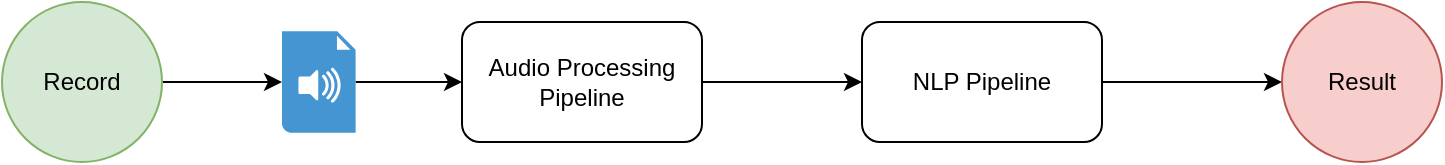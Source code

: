 <mxfile version="13.9.9" type="device"><diagram id="SfugSQEx42W-mHjxDx7F" name="Page-1"><mxGraphModel dx="1086" dy="798" grid="1" gridSize="10" guides="1" tooltips="1" connect="1" arrows="1" fold="1" page="1" pageScale="1" pageWidth="850" pageHeight="1100" math="0" shadow="0"><root><mxCell id="0"/><mxCell id="1" parent="0"/><mxCell id="UHt-d0Um777nKyXGtX6h-3" style="edgeStyle=orthogonalEdgeStyle;rounded=0;orthogonalLoop=1;jettySize=auto;html=1;" edge="1" parent="1" source="UHt-d0Um777nKyXGtX6h-1" target="UHt-d0Um777nKyXGtX6h-2"><mxGeometry relative="1" as="geometry"/></mxCell><mxCell id="UHt-d0Um777nKyXGtX6h-1" value="Record" style="ellipse;whiteSpace=wrap;html=1;aspect=fixed;fillColor=#d5e8d4;strokeColor=#82b366;" vertex="1" parent="1"><mxGeometry x="160" y="240" width="80" height="80" as="geometry"/></mxCell><mxCell id="UHt-d0Um777nKyXGtX6h-5" style="edgeStyle=orthogonalEdgeStyle;rounded=0;orthogonalLoop=1;jettySize=auto;html=1;entryX=0;entryY=0.5;entryDx=0;entryDy=0;" edge="1" parent="1" source="UHt-d0Um777nKyXGtX6h-2" target="UHt-d0Um777nKyXGtX6h-4"><mxGeometry relative="1" as="geometry"/></mxCell><mxCell id="UHt-d0Um777nKyXGtX6h-2" value="" style="shadow=0;dashed=0;html=1;strokeColor=none;fillColor=#4495D1;labelPosition=center;verticalLabelPosition=bottom;verticalAlign=top;align=center;outlineConnect=0;shape=mxgraph.veeam.audio_file;" vertex="1" parent="1"><mxGeometry x="300" y="254.6" width="36.8" height="50.8" as="geometry"/></mxCell><mxCell id="UHt-d0Um777nKyXGtX6h-7" style="edgeStyle=orthogonalEdgeStyle;rounded=0;orthogonalLoop=1;jettySize=auto;html=1;" edge="1" parent="1" source="UHt-d0Um777nKyXGtX6h-4" target="UHt-d0Um777nKyXGtX6h-6"><mxGeometry relative="1" as="geometry"/></mxCell><mxCell id="UHt-d0Um777nKyXGtX6h-4" value="Audio Processing Pipeline" style="rounded=1;whiteSpace=wrap;html=1;" vertex="1" parent="1"><mxGeometry x="390" y="250" width="120" height="60" as="geometry"/></mxCell><mxCell id="UHt-d0Um777nKyXGtX6h-9" style="edgeStyle=orthogonalEdgeStyle;rounded=0;orthogonalLoop=1;jettySize=auto;html=1;entryX=0;entryY=0.5;entryDx=0;entryDy=0;" edge="1" parent="1" source="UHt-d0Um777nKyXGtX6h-6" target="UHt-d0Um777nKyXGtX6h-8"><mxGeometry relative="1" as="geometry"/></mxCell><mxCell id="UHt-d0Um777nKyXGtX6h-6" value="NLP Pipeline" style="rounded=1;whiteSpace=wrap;html=1;" vertex="1" parent="1"><mxGeometry x="590" y="250" width="120" height="60" as="geometry"/></mxCell><mxCell id="UHt-d0Um777nKyXGtX6h-8" value="Result" style="ellipse;whiteSpace=wrap;html=1;aspect=fixed;fillColor=#f8cecc;strokeColor=#b85450;" vertex="1" parent="1"><mxGeometry x="800" y="240" width="80" height="80" as="geometry"/></mxCell></root></mxGraphModel></diagram></mxfile>